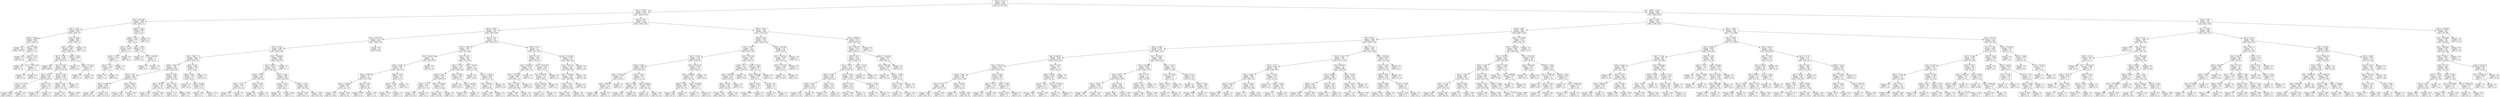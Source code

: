 digraph Tree {
node [shape=box] ;
0 [label="X[33] <= 0.156\nentropy = 0.796\nsamples = 32561\nvalue = [24720, 7841]"] ;
1 [label="X[0] <= 26.693\nentropy = 0.348\nsamples = 17585\nvalue = [16436, 1149]"] ;
0 -> 1 [labeldistance=2.5, labelangle=45, headlabel="True"] ;
2 [label="X[3] <= 6471.092\nentropy = 0.069\nsamples = 6287\nvalue = [6235, 52]"] ;
1 -> 2 ;
3 [label="X[0] <= 20.537\nentropy = 0.046\nsamples = 6258\nvalue = [6226, 32]"] ;
2 -> 3 ;
4 [label="X[20] <= 0.469\nentropy = 0.005\nsamples = 2344\nvalue = [2343, 1]"] ;
3 -> 4 ;
5 [label="entropy = 0.0\nsamples = 2326\nvalue = [2326, 0]"] ;
4 -> 5 ;
6 [label="X[54] <= 0.698\nentropy = 0.31\nsamples = 18\nvalue = [17, 1]"] ;
4 -> 6 ;
7 [label="entropy = 0.0\nsamples = 14\nvalue = [14, 0]"] ;
6 -> 7 ;
8 [label="X[46] <= 0.728\nentropy = 0.811\nsamples = 4\nvalue = [3, 1]"] ;
6 -> 8 ;
9 [label="entropy = 0.0\nsamples = 2\nvalue = [2, 0]"] ;
8 -> 9 ;
10 [label="X[1] <= 266177.164\nentropy = 1.0\nsamples = 2\nvalue = [1, 1]"] ;
8 -> 10 ;
11 [label="entropy = 0.0\nsamples = 1\nvalue = [1, 0]"] ;
10 -> 11 ;
12 [label="entropy = 0.0\nsamples = 1\nvalue = [0, 1]"] ;
10 -> 12 ;
13 [label="X[58] <= 0.166\nentropy = 0.067\nsamples = 3914\nvalue = [3883, 31]"] ;
3 -> 13 ;
14 [label="X[4] <= 2222.814\nentropy = 0.063\nsamples = 3912\nvalue = [3883, 29]"] ;
13 -> 14 ;
15 [label="X[0] <= 21.384\nentropy = 0.054\nsamples = 3905\nvalue = [3881, 24]"] ;
14 -> 15 ;
16 [label="entropy = 0.0\nsamples = 666\nvalue = [666, 0]"] ;
15 -> 16 ;
17 [label="X[0] <= 23.496\nentropy = 0.063\nsamples = 3239\nvalue = [3215, 24]"] ;
15 -> 17 ;
18 [label="X[8] <= 0.428\nentropy = 0.027\nsamples = 1447\nvalue = [1443, 4]"] ;
17 -> 18 ;
19 [label="X[17] <= 0.714\nentropy = 0.016\nsamples = 1394\nvalue = [1392, 2]"] ;
18 -> 19 ;
20 [label="entropy = 0.009\nsamples = 1369\nvalue = [1368, 1]"] ;
19 -> 20 ;
21 [label="entropy = 0.242\nsamples = 25\nvalue = [24, 1]"] ;
19 -> 21 ;
22 [label="X[19] <= 0.55\nentropy = 0.232\nsamples = 53\nvalue = [51, 2]"] ;
18 -> 22 ;
23 [label="entropy = 0.137\nsamples = 52\nvalue = [51, 1]"] ;
22 -> 23 ;
24 [label="entropy = 0.0\nsamples = 1\nvalue = [0, 1]"] ;
22 -> 24 ;
25 [label="X[98] <= 0.724\nentropy = 0.088\nsamples = 1792\nvalue = [1772, 20]"] ;
17 -> 25 ;
26 [label="X[60] <= 0.195\nentropy = 0.085\nsamples = 1791\nvalue = [1772, 19]"] ;
25 -> 26 ;
27 [label="entropy = 0.072\nsamples = 1712\nvalue = [1697, 15]"] ;
26 -> 27 ;
28 [label="entropy = 0.289\nsamples = 79\nvalue = [75, 4]"] ;
26 -> 28 ;
29 [label="entropy = 0.0\nsamples = 1\nvalue = [0, 1]"] ;
25 -> 29 ;
30 [label="X[48] <= 0.504\nentropy = 0.863\nsamples = 7\nvalue = [2, 5]"] ;
14 -> 30 ;
31 [label="entropy = 0.0\nsamples = 4\nvalue = [0, 4]"] ;
30 -> 31 ;
32 [label="X[4] <= 2274.578\nentropy = 0.918\nsamples = 3\nvalue = [2, 1]"] ;
30 -> 32 ;
33 [label="entropy = 0.0\nsamples = 1\nvalue = [0, 1]"] ;
32 -> 33 ;
34 [label="entropy = 0.0\nsamples = 2\nvalue = [2, 0]"] ;
32 -> 34 ;
35 [label="entropy = 0.0\nsamples = 2\nvalue = [0, 2]"] ;
13 -> 35 ;
36 [label="X[48] <= 0.432\nentropy = 0.894\nsamples = 29\nvalue = [9, 20]"] ;
2 -> 36 ;
37 [label="X[54] <= 0.222\nentropy = 0.985\nsamples = 21\nvalue = [9, 12]"] ;
36 -> 37 ;
38 [label="X[41] <= 0.715\nentropy = 0.946\nsamples = 11\nvalue = [7, 4]"] ;
37 -> 38 ;
39 [label="X[24] <= 0.752\nentropy = 0.764\nsamples = 9\nvalue = [7, 2]"] ;
38 -> 39 ;
40 [label="X[12] <= 0.47\nentropy = 0.544\nsamples = 8\nvalue = [7, 1]"] ;
39 -> 40 ;
41 [label="entropy = 0.0\nsamples = 7\nvalue = [7, 0]"] ;
40 -> 41 ;
42 [label="entropy = 0.0\nsamples = 1\nvalue = [0, 1]"] ;
40 -> 42 ;
43 [label="entropy = 0.0\nsamples = 1\nvalue = [0, 1]"] ;
39 -> 43 ;
44 [label="entropy = 0.0\nsamples = 2\nvalue = [0, 2]"] ;
38 -> 44 ;
45 [label="X[2] <= 12.89\nentropy = 0.722\nsamples = 10\nvalue = [2, 8]"] ;
37 -> 45 ;
46 [label="entropy = 0.0\nsamples = 6\nvalue = [0, 6]"] ;
45 -> 46 ;
47 [label="X[3] <= 8419.295\nentropy = 1.0\nsamples = 4\nvalue = [2, 2]"] ;
45 -> 47 ;
48 [label="entropy = 0.0\nsamples = 2\nvalue = [2, 0]"] ;
47 -> 48 ;
49 [label="entropy = 0.0\nsamples = 2\nvalue = [0, 2]"] ;
47 -> 49 ;
50 [label="entropy = 0.0\nsamples = 8\nvalue = [0, 8]"] ;
36 -> 50 ;
51 [label="X[26] <= 0.415\nentropy = 0.46\nsamples = 11298\nvalue = [10201, 1097]"] ;
1 -> 51 ;
52 [label="X[2] <= 12.685\nentropy = 0.547\nsamples = 7435\nvalue = [6497, 938]"] ;
51 -> 52 ;
53 [label="X[3] <= 10197.218\nentropy = 0.316\nsamples = 4672\nvalue = [4405, 267]"] ;
52 -> 53 ;
54 [label="X[5] <= 41.331\nentropy = 0.283\nsamples = 4633\nvalue = [4405, 228]"] ;
53 -> 54 ;
55 [label="X[4] <= 1988.777\nentropy = 0.203\nsamples = 3569\nvalue = [3456, 113]"] ;
54 -> 55 ;
56 [label="X[48] <= 0.569\nentropy = 0.191\nsamples = 3544\nvalue = [3440, 104]"] ;
55 -> 56 ;
57 [label="X[42] <= 0.38\nentropy = 0.162\nsamples = 3295\nvalue = [3217, 78]"] ;
56 -> 57 ;
58 [label="X[30] <= 0.409\nentropy = 0.135\nsamples = 3025\nvalue = [2968, 57]"] ;
57 -> 58 ;
59 [label="entropy = 0.08\nsamples = 1613\nvalue = [1597, 16]"] ;
58 -> 59 ;
60 [label="entropy = 0.19\nsamples = 1412\nvalue = [1371, 41]"] ;
58 -> 60 ;
61 [label="X[3] <= 3898.79\nentropy = 0.394\nsamples = 270\nvalue = [249, 21]"] ;
57 -> 61 ;
62 [label="entropy = 0.357\nsamples = 266\nvalue = [248, 18]"] ;
61 -> 62 ;
63 [label="entropy = 0.811\nsamples = 4\nvalue = [1, 3]"] ;
61 -> 63 ;
64 [label="X[64] <= 0.543\nentropy = 0.483\nsamples = 249\nvalue = [223, 26]"] ;
56 -> 64 ;
65 [label="X[0] <= 36.109\nentropy = 0.755\nsamples = 69\nvalue = [54, 15]"] ;
64 -> 65 ;
66 [label="entropy = 0.414\nsamples = 36\nvalue = [33, 3]"] ;
65 -> 66 ;
67 [label="entropy = 0.946\nsamples = 33\nvalue = [21, 12]"] ;
65 -> 67 ;
68 [label="X[7] <= 0.441\nentropy = 0.332\nsamples = 180\nvalue = [169, 11]"] ;
64 -> 68 ;
69 [label="entropy = 0.274\nsamples = 170\nvalue = [162, 8]"] ;
68 -> 69 ;
70 [label="entropy = 0.881\nsamples = 10\nvalue = [7, 3]"] ;
68 -> 70 ;
71 [label="X[8] <= 0.601\nentropy = 0.943\nsamples = 25\nvalue = [16, 9]"] ;
55 -> 71 ;
72 [label="X[63] <= 0.92\nentropy = 0.845\nsamples = 22\nvalue = [16, 6]"] ;
71 -> 72 ;
73 [label="entropy = 0.0\nsamples = 6\nvalue = [6, 0]"] ;
72 -> 73 ;
74 [label="X[0] <= 48.546\nentropy = 0.954\nsamples = 16\nvalue = [10, 6]"] ;
72 -> 74 ;
75 [label="entropy = 0.684\nsamples = 11\nvalue = [9, 2]"] ;
74 -> 75 ;
76 [label="entropy = 0.722\nsamples = 5\nvalue = [1, 4]"] ;
74 -> 76 ;
77 [label="entropy = 0.0\nsamples = 3\nvalue = [0, 3]"] ;
71 -> 77 ;
78 [label="X[3] <= 7669.862\nentropy = 0.494\nsamples = 1064\nvalue = [949, 115]"] ;
54 -> 78 ;
79 [label="X[0] <= 34.807\nentropy = 0.476\nsamples = 1057\nvalue = [949, 108]"] ;
78 -> 79 ;
80 [label="X[64] <= 0.926\nentropy = 0.314\nsamples = 388\nvalue = [366, 22]"] ;
79 -> 80 ;
81 [label="X[53] <= 0.827\nentropy = 0.392\nsamples = 272\nvalue = [251, 21]"] ;
80 -> 81 ;
82 [label="entropy = 0.38\nsamples = 271\nvalue = [251, 20]"] ;
81 -> 82 ;
83 [label="entropy = 0.0\nsamples = 1\nvalue = [0, 1]"] ;
81 -> 83 ;
84 [label="X[42] <= 0.673\nentropy = 0.072\nsamples = 116\nvalue = [115, 1]"] ;
80 -> 84 ;
85 [label="entropy = 0.0\nsamples = 98\nvalue = [98, 0]"] ;
84 -> 85 ;
86 [label="entropy = 0.31\nsamples = 18\nvalue = [17, 1]"] ;
84 -> 86 ;
87 [label="X[2] <= 5.309\nentropy = 0.553\nsamples = 669\nvalue = [583, 86]"] ;
79 -> 87 ;
88 [label="X[52] <= 0.597\nentropy = 0.118\nsamples = 63\nvalue = [62, 1]"] ;
87 -> 88 ;
89 [label="entropy = 0.0\nsamples = 55\nvalue = [55, 0]"] ;
88 -> 89 ;
90 [label="entropy = 0.544\nsamples = 8\nvalue = [7, 1]"] ;
88 -> 90 ;
91 [label="X[65] <= 0.517\nentropy = 0.585\nsamples = 606\nvalue = [521, 85]"] ;
87 -> 91 ;
92 [label="entropy = 0.435\nsamples = 279\nvalue = [254, 25]"] ;
91 -> 92 ;
93 [label="entropy = 0.688\nsamples = 327\nvalue = [267, 60]"] ;
91 -> 93 ;
94 [label="entropy = 0.0\nsamples = 7\nvalue = [0, 7]"] ;
78 -> 94 ;
95 [label="entropy = 0.0\nsamples = 39\nvalue = [0, 39]"] ;
53 -> 95 ;
96 [label="X[24] <= 0.231\nentropy = 0.8\nsamples = 2763\nvalue = [2092, 671]"] ;
52 -> 96 ;
97 [label="X[27] <= 0.996\nentropy = 0.931\nsamples = 941\nvalue = [615, 326]"] ;
96 -> 97 ;
98 [label="X[3] <= 24295.393\nentropy = 1.0\nsamples = 284\nvalue = [140, 144]"] ;
97 -> 98 ;
99 [label="X[56] <= 0.922\nentropy = 0.997\nsamples = 263\nvalue = [140, 123]"] ;
98 -> 99 ;
100 [label="X[42] <= 0.388\nentropy = 1.0\nsamples = 243\nvalue = [123, 120]"] ;
99 -> 100 ;
101 [label="X[3] <= 1744.566\nentropy = 0.997\nsamples = 219\nvalue = [117, 102]"] ;
100 -> 101 ;
102 [label="entropy = 0.979\nsamples = 193\nvalue = [113, 80]"] ;
101 -> 102 ;
103 [label="entropy = 0.619\nsamples = 26\nvalue = [4, 22]"] ;
101 -> 103 ;
104 [label="X[25] <= 0.587\nentropy = 0.811\nsamples = 24\nvalue = [6, 18]"] ;
100 -> 104 ;
105 [label="entropy = 0.994\nsamples = 11\nvalue = [5, 6]"] ;
104 -> 105 ;
106 [label="entropy = 0.391\nsamples = 13\nvalue = [1, 12]"] ;
104 -> 106 ;
107 [label="X[88] <= 0.344\nentropy = 0.61\nsamples = 20\nvalue = [17, 3]"] ;
99 -> 107 ;
108 [label="X[13] <= 0.022\nentropy = 0.485\nsamples = 19\nvalue = [17, 2]"] ;
107 -> 108 ;
109 [label="entropy = 0.323\nsamples = 17\nvalue = [16, 1]"] ;
108 -> 109 ;
110 [label="entropy = 1.0\nsamples = 2\nvalue = [1, 1]"] ;
108 -> 110 ;
111 [label="entropy = 0.0\nsamples = 1\nvalue = [0, 1]"] ;
107 -> 111 ;
112 [label="entropy = 0.0\nsamples = 21\nvalue = [0, 21]"] ;
98 -> 112 ;
113 [label="X[42] <= 0.871\nentropy = 0.851\nsamples = 657\nvalue = [475, 182]"] ;
97 -> 113 ;
114 [label="X[13] <= 0.732\nentropy = 0.733\nsamples = 501\nvalue = [398, 103]"] ;
113 -> 114 ;
115 [label="X[64] <= 0.46\nentropy = 0.764\nsamples = 441\nvalue = [343, 98]"] ;
114 -> 115 ;
116 [label="X[36] <= 0.16\nentropy = 0.872\nsamples = 171\nvalue = [121, 50]"] ;
115 -> 116 ;
117 [label="entropy = 0.855\nsamples = 168\nvalue = [121, 47]"] ;
116 -> 117 ;
118 [label="entropy = 0.0\nsamples = 3\nvalue = [0, 3]"] ;
116 -> 118 ;
119 [label="X[3] <= 12714.842\nentropy = 0.675\nsamples = 270\nvalue = [222, 48]"] ;
115 -> 119 ;
120 [label="entropy = 0.64\nsamples = 265\nvalue = [222, 43]"] ;
119 -> 120 ;
121 [label="entropy = 0.0\nsamples = 5\nvalue = [0, 5]"] ;
119 -> 121 ;
122 [label="X[0] <= 35.509\nentropy = 0.414\nsamples = 60\nvalue = [55, 5]"] ;
114 -> 122 ;
123 [label="entropy = 0.0\nsamples = 20\nvalue = [20, 0]"] ;
122 -> 123 ;
124 [label="X[3] <= 5303.425\nentropy = 0.544\nsamples = 40\nvalue = [35, 5]"] ;
122 -> 124 ;
125 [label="entropy = 0.485\nsamples = 38\nvalue = [34, 4]"] ;
124 -> 125 ;
126 [label="entropy = 1.0\nsamples = 2\nvalue = [1, 1]"] ;
124 -> 126 ;
127 [label="X[5] <= 38.973\nentropy = 1.0\nsamples = 156\nvalue = [77, 79]"] ;
113 -> 127 ;
128 [label="entropy = 0.0\nsamples = 18\nvalue = [18, 0]"] ;
127 -> 128 ;
129 [label="X[3] <= 11791.46\nentropy = 0.985\nsamples = 138\nvalue = [59, 79]"] ;
127 -> 129 ;
130 [label="X[3] <= 7858.597\nentropy = 1.0\nsamples = 120\nvalue = [59, 61]"] ;
129 -> 130 ;
131 [label="entropy = 0.999\nsamples = 113\nvalue = [59, 54]"] ;
130 -> 131 ;
132 [label="entropy = 0.0\nsamples = 7\nvalue = [0, 7]"] ;
130 -> 132 ;
133 [label="entropy = 0.0\nsamples = 18\nvalue = [0, 18]"] ;
129 -> 133 ;
134 [label="X[65] <= 0.325\nentropy = 0.7\nsamples = 1822\nvalue = [1477, 345]"] ;
96 -> 134 ;
135 [label="X[39] <= 0.752\nentropy = 0.582\nsamples = 912\nvalue = [785, 127]"] ;
134 -> 135 ;
136 [label="X[3] <= 19443.935\nentropy = 0.621\nsamples = 776\nvalue = [656, 120]"] ;
135 -> 136 ;
137 [label="X[3] <= 13556.243\nentropy = 0.608\nsamples = 771\nvalue = [656, 115]"] ;
136 -> 137 ;
138 [label="X[3] <= 7707.047\nentropy = 0.591\nsamples = 765\nvalue = [656, 109]"] ;
137 -> 138 ;
139 [label="entropy = 0.548\nsamples = 751\nvalue = [656, 95]"] ;
138 -> 139 ;
140 [label="entropy = 0.0\nsamples = 14\nvalue = [0, 14]"] ;
138 -> 140 ;
141 [label="entropy = 0.0\nsamples = 6\nvalue = [0, 6]"] ;
137 -> 141 ;
142 [label="entropy = 0.0\nsamples = 5\nvalue = [0, 5]"] ;
136 -> 142 ;
143 [label="X[3] <= 39761.695\nentropy = 0.293\nsamples = 136\nvalue = [129, 7]"] ;
135 -> 143 ;
144 [label="X[3] <= 9679.647\nentropy = 0.23\nsamples = 134\nvalue = [129, 5]"] ;
143 -> 144 ;
145 [label="X[3] <= 5644.89\nentropy = 0.156\nsamples = 132\nvalue = [129, 3]"] ;
144 -> 145 ;
146 [label="entropy = 0.115\nsamples = 130\nvalue = [128, 2]"] ;
145 -> 146 ;
147 [label="entropy = 1.0\nsamples = 2\nvalue = [1, 1]"] ;
145 -> 147 ;
148 [label="entropy = 0.0\nsamples = 2\nvalue = [0, 2]"] ;
144 -> 148 ;
149 [label="entropy = 0.0\nsamples = 2\nvalue = [0, 2]"] ;
143 -> 149 ;
150 [label="X[3] <= 15574.461\nentropy = 0.794\nsamples = 910\nvalue = [692, 218]"] ;
134 -> 150 ;
151 [label="X[3] <= 10551.34\nentropy = 0.774\nsamples = 896\nvalue = [692, 204]"] ;
150 -> 151 ;
152 [label="X[3] <= 7914.009\nentropy = 0.748\nsamples = 880\nvalue = [692, 188]"] ;
151 -> 152 ;
153 [label="X[35] <= 0.931\nentropy = 0.709\nsamples = 858\nvalue = [692, 166]"] ;
152 -> 153 ;
154 [label="entropy = 0.834\nsamples = 325\nvalue = [239, 86]"] ;
153 -> 154 ;
155 [label="entropy = 0.61\nsamples = 533\nvalue = [453, 80]"] ;
153 -> 155 ;
156 [label="entropy = 0.0\nsamples = 22\nvalue = [0, 22]"] ;
152 -> 156 ;
157 [label="entropy = 0.0\nsamples = 16\nvalue = [0, 16]"] ;
151 -> 157 ;
158 [label="entropy = 0.0\nsamples = 14\nvalue = [0, 14]"] ;
150 -> 158 ;
159 [label="X[64] <= 0.878\nentropy = 0.248\nsamples = 3863\nvalue = [3704, 159]"] ;
51 -> 159 ;
160 [label="X[56] <= 0.542\nentropy = 0.337\nsamples = 1747\nvalue = [1638, 109]"] ;
159 -> 160 ;
161 [label="X[0] <= 51.927\nentropy = 0.38\nsamples = 1409\nvalue = [1305, 104]"] ;
160 -> 161 ;
162 [label="X[12] <= 0.455\nentropy = 0.318\nsamples = 1163\nvalue = [1096, 67]"] ;
161 -> 162 ;
163 [label="X[54] <= 0.609\nentropy = 0.281\nsamples = 1048\nvalue = [997, 51]"] ;
162 -> 163 ;
164 [label="X[3] <= 15354.404\nentropy = 0.133\nsamples = 271\nvalue = [266, 5]"] ;
163 -> 164 ;
165 [label="X[3] <= 9899.015\nentropy = 0.111\nsamples = 270\nvalue = [266, 4]"] ;
164 -> 165 ;
166 [label="entropy = 0.088\nsamples = 269\nvalue = [266, 3]"] ;
165 -> 166 ;
167 [label="entropy = 0.0\nsamples = 1\nvalue = [0, 1]"] ;
165 -> 167 ;
168 [label="entropy = 0.0\nsamples = 1\nvalue = [0, 1]"] ;
164 -> 168 ;
169 [label="X[3] <= 7.096\nentropy = 0.324\nsamples = 777\nvalue = [731, 46]"] ;
163 -> 169 ;
170 [label="X[61] <= 0.463\nentropy = 0.26\nsamples = 727\nvalue = [695, 32]"] ;
169 -> 170 ;
171 [label="entropy = 0.284\nsamples = 647\nvalue = [615, 32]"] ;
170 -> 171 ;
172 [label="entropy = 0.0\nsamples = 80\nvalue = [80, 0]"] ;
170 -> 172 ;
173 [label="X[3] <= 4066.62\nentropy = 0.855\nsamples = 50\nvalue = [36, 14]"] ;
169 -> 173 ;
174 [label="entropy = 0.0\nsamples = 26\nvalue = [26, 0]"] ;
173 -> 174 ;
175 [label="entropy = 0.98\nsamples = 24\nvalue = [10, 14]"] ;
173 -> 175 ;
176 [label="X[3] <= 19731.518\nentropy = 0.582\nsamples = 115\nvalue = [99, 16]"] ;
162 -> 176 ;
177 [label="X[3] <= 2853.666\nentropy = 0.54\nsamples = 113\nvalue = [99, 14]"] ;
176 -> 177 ;
178 [label="X[85] <= 0.852\nentropy = 0.448\nsamples = 107\nvalue = [97, 10]"] ;
177 -> 178 ;
179 [label="entropy = 0.419\nsamples = 106\nvalue = [97, 9]"] ;
178 -> 179 ;
180 [label="entropy = 0.0\nsamples = 1\nvalue = [0, 1]"] ;
178 -> 180 ;
181 [label="X[3] <= 6076.644\nentropy = 0.918\nsamples = 6\nvalue = [2, 4]"] ;
177 -> 181 ;
182 [label="entropy = 0.0\nsamples = 2\nvalue = [2, 0]"] ;
181 -> 182 ;
183 [label="entropy = 0.0\nsamples = 4\nvalue = [0, 4]"] ;
181 -> 183 ;
184 [label="entropy = 0.0\nsamples = 2\nvalue = [0, 2]"] ;
176 -> 184 ;
185 [label="X[3] <= 2557.934\nentropy = 0.611\nsamples = 246\nvalue = [209, 37]"] ;
161 -> 185 ;
186 [label="X[46] <= 0.73\nentropy = 0.515\nsamples = 226\nvalue = [200, 26]"] ;
185 -> 186 ;
187 [label="X[4] <= 2366.716\nentropy = 0.554\nsamples = 202\nvalue = [176, 26]"] ;
186 -> 187 ;
188 [label="X[35] <= 0.028\nentropy = 0.529\nsamples = 200\nvalue = [176, 24]"] ;
187 -> 188 ;
189 [label="entropy = 0.596\nsamples = 159\nvalue = [136, 23]"] ;
188 -> 189 ;
190 [label="entropy = 0.165\nsamples = 41\nvalue = [40, 1]"] ;
188 -> 190 ;
191 [label="entropy = 0.0\nsamples = 2\nvalue = [0, 2]"] ;
187 -> 191 ;
192 [label="entropy = 0.0\nsamples = 24\nvalue = [24, 0]"] ;
186 -> 192 ;
193 [label="X[57] <= 0.852\nentropy = 0.993\nsamples = 20\nvalue = [9, 11]"] ;
185 -> 193 ;
194 [label="X[3] <= 9962.484\nentropy = 0.998\nsamples = 17\nvalue = [9, 8]"] ;
193 -> 194 ;
195 [label="X[45] <= 0.772\nentropy = 0.845\nsamples = 11\nvalue = [8, 3]"] ;
194 -> 195 ;
196 [label="entropy = 0.985\nsamples = 7\nvalue = [4, 3]"] ;
195 -> 196 ;
197 [label="entropy = 0.0\nsamples = 4\nvalue = [4, 0]"] ;
195 -> 197 ;
198 [label="X[12] <= 0.6\nentropy = 0.65\nsamples = 6\nvalue = [1, 5]"] ;
194 -> 198 ;
199 [label="entropy = 0.0\nsamples = 5\nvalue = [0, 5]"] ;
198 -> 199 ;
200 [label="entropy = 0.0\nsamples = 1\nvalue = [1, 0]"] ;
198 -> 200 ;
201 [label="entropy = 0.0\nsamples = 3\nvalue = [0, 3]"] ;
193 -> 201 ;
202 [label="X[4] <= 1995.492\nentropy = 0.111\nsamples = 338\nvalue = [333, 5]"] ;
160 -> 202 ;
203 [label="X[3] <= 10291.874\nentropy = 0.093\nsamples = 337\nvalue = [333, 4]"] ;
202 -> 203 ;
204 [label="X[3] <= 5772.903\nentropy = 0.053\nsamples = 335\nvalue = [333, 2]"] ;
203 -> 204 ;
205 [label="entropy = 0.0\nsamples = 333\nvalue = [333, 0]"] ;
204 -> 205 ;
206 [label="entropy = 0.0\nsamples = 2\nvalue = [0, 2]"] ;
204 -> 206 ;
207 [label="entropy = 0.0\nsamples = 2\nvalue = [0, 2]"] ;
203 -> 207 ;
208 [label="entropy = 0.0\nsamples = 1\nvalue = [0, 1]"] ;
202 -> 208 ;
209 [label="X[3] <= 26080.59\nentropy = 0.161\nsamples = 2116\nvalue = [2066, 50]"] ;
159 -> 209 ;
210 [label="X[3] <= 601.835\nentropy = 0.154\nsamples = 2113\nvalue = [2066, 47]"] ;
209 -> 210 ;
211 [label="X[58] <= 0.857\nentropy = 0.125\nsamples = 2038\nvalue = [2003, 35]"] ;
210 -> 211 ;
212 [label="X[5] <= 48.786\nentropy = 0.12\nsamples = 2035\nvalue = [2002, 33]"] ;
211 -> 212 ;
213 [label="X[42] <= 0.246\nentropy = 0.098\nsamples = 1891\nvalue = [1867, 24]"] ;
212 -> 213 ;
214 [label="X[85] <= 0.293\nentropy = 0.075\nsamples = 1739\nvalue = [1723, 16]"] ;
213 -> 214 ;
215 [label="entropy = 0.072\nsamples = 1738\nvalue = [1723, 15]"] ;
214 -> 215 ;
216 [label="entropy = 0.0\nsamples = 1\nvalue = [0, 1]"] ;
214 -> 216 ;
217 [label="X[35] <= 0.21\nentropy = 0.297\nsamples = 152\nvalue = [144, 8]"] ;
213 -> 217 ;
218 [label="entropy = 0.374\nsamples = 111\nvalue = [103, 8]"] ;
217 -> 218 ;
219 [label="entropy = 0.0\nsamples = 41\nvalue = [41, 0]"] ;
217 -> 219 ;
220 [label="X[13] <= 0.326\nentropy = 0.337\nsamples = 144\nvalue = [135, 9]"] ;
212 -> 220 ;
221 [label="X[39] <= 0.013\nentropy = 0.313\nsamples = 142\nvalue = [134, 8]"] ;
220 -> 221 ;
222 [label="entropy = 0.364\nsamples = 115\nvalue = [107, 8]"] ;
221 -> 222 ;
223 [label="entropy = 0.0\nsamples = 27\nvalue = [27, 0]"] ;
221 -> 223 ;
224 [label="X[54] <= 0.461\nentropy = 1.0\nsamples = 2\nvalue = [1, 1]"] ;
220 -> 224 ;
225 [label="entropy = 0.0\nsamples = 1\nvalue = [0, 1]"] ;
224 -> 225 ;
226 [label="entropy = 0.0\nsamples = 1\nvalue = [1, 0]"] ;
224 -> 226 ;
227 [label="X[5] <= 39.479\nentropy = 0.918\nsamples = 3\nvalue = [1, 2]"] ;
211 -> 227 ;
228 [label="entropy = 0.0\nsamples = 1\nvalue = [1, 0]"] ;
227 -> 228 ;
229 [label="entropy = 0.0\nsamples = 2\nvalue = [0, 2]"] ;
227 -> 229 ;
230 [label="X[3] <= 12106.388\nentropy = 0.634\nsamples = 75\nvalue = [63, 12]"] ;
210 -> 230 ;
231 [label="X[3] <= 3991.905\nentropy = 0.326\nsamples = 67\nvalue = [63, 4]"] ;
230 -> 231 ;
232 [label="entropy = 0.0\nsamples = 47\nvalue = [47, 0]"] ;
231 -> 232 ;
233 [label="X[50] <= 0.688\nentropy = 0.722\nsamples = 20\nvalue = [16, 4]"] ;
231 -> 233 ;
234 [label="X[57] <= 0.68\nentropy = 0.503\nsamples = 18\nvalue = [16, 2]"] ;
233 -> 234 ;
235 [label="entropy = 0.0\nsamples = 12\nvalue = [12, 0]"] ;
234 -> 235 ;
236 [label="entropy = 0.918\nsamples = 6\nvalue = [4, 2]"] ;
234 -> 236 ;
237 [label="entropy = 0.0\nsamples = 2\nvalue = [0, 2]"] ;
233 -> 237 ;
238 [label="entropy = 0.0\nsamples = 8\nvalue = [0, 8]"] ;
230 -> 238 ;
239 [label="entropy = 0.0\nsamples = 3\nvalue = [0, 3]"] ;
209 -> 239 ;
240 [label="X[48] <= 0.419\nentropy = 0.992\nsamples = 14976\nvalue = [8284, 6692]"] ;
0 -> 240 [labeldistance=2.5, labelangle=-45, headlabel="False"] ;
241 [label="X[42] <= 0.837\nentropy = 0.973\nsamples = 12850\nvalue = [7665, 5185]"] ;
240 -> 241 ;
242 [label="X[24] <= 0.483\nentropy = 0.923\nsamples = 10406\nvalue = [6887, 3519]"] ;
241 -> 242 ;
243 [label="X[2] <= 9.467\nentropy = 0.886\nsamples = 9182\nvalue = [6388, 2794]"] ;
242 -> 243 ;
244 [label="X[26] <= 0.486\nentropy = 0.794\nsamples = 5872\nvalue = [4467, 1405]"] ;
243 -> 244 ;
245 [label="X[3] <= 3360.301\nentropy = 0.506\nsamples = 1607\nvalue = [1427, 180]"] ;
244 -> 245 ;
246 [label="X[4] <= 1409.244\nentropy = 0.451\nsamples = 1537\nvalue = [1392, 145]"] ;
245 -> 246 ;
247 [label="X[50] <= 0.985\nentropy = 0.428\nsamples = 1487\nvalue = [1357, 130]"] ;
246 -> 247 ;
248 [label="X[11] <= 0.232\nentropy = 0.405\nsamples = 1409\nvalue = [1295, 114]"] ;
247 -> 248 ;
249 [label="entropy = 0.392\nsamples = 1388\nvalue = [1281, 107]"] ;
248 -> 249 ;
250 [label="entropy = 0.918\nsamples = 21\nvalue = [14, 7]"] ;
248 -> 250 ;
251 [label="X[0] <= 30.852\nentropy = 0.732\nsamples = 78\nvalue = [62, 16]"] ;
247 -> 251 ;
252 [label="entropy = 0.0\nsamples = 12\nvalue = [12, 0]"] ;
251 -> 252 ;
253 [label="entropy = 0.799\nsamples = 66\nvalue = [50, 16]"] ;
251 -> 253 ;
254 [label="X[15] <= 0.586\nentropy = 0.881\nsamples = 50\nvalue = [35, 15]"] ;
246 -> 254 ;
255 [label="X[41] <= 0.376\nentropy = 0.712\nsamples = 41\nvalue = [33, 8]"] ;
254 -> 255 ;
256 [label="entropy = 0.48\nsamples = 29\nvalue = [26, 3]"] ;
255 -> 256 ;
257 [label="entropy = 0.98\nsamples = 12\nvalue = [7, 5]"] ;
255 -> 257 ;
258 [label="X[5] <= 47.891\nentropy = 0.764\nsamples = 9\nvalue = [2, 7]"] ;
254 -> 258 ;
259 [label="entropy = 0.544\nsamples = 8\nvalue = [1, 7]"] ;
258 -> 259 ;
260 [label="entropy = 0.0\nsamples = 1\nvalue = [1, 0]"] ;
258 -> 260 ;
261 [label="X[58] <= 0.875\nentropy = 1.0\nsamples = 70\nvalue = [35, 35]"] ;
245 -> 261 ;
262 [label="X[92] <= 0.576\nentropy = 0.996\nsamples = 65\nvalue = [30, 35]"] ;
261 -> 262 ;
263 [label="X[17] <= 0.41\nentropy = 0.973\nsamples = 57\nvalue = [23, 34]"] ;
262 -> 263 ;
264 [label="entropy = 0.992\nsamples = 49\nvalue = [22, 27]"] ;
263 -> 264 ;
265 [label="entropy = 0.544\nsamples = 8\nvalue = [1, 7]"] ;
263 -> 265 ;
266 [label="X[1] <= 101264.247\nentropy = 0.544\nsamples = 8\nvalue = [7, 1]"] ;
262 -> 266 ;
267 [label="entropy = 0.0\nsamples = 1\nvalue = [0, 1]"] ;
266 -> 267 ;
268 [label="entropy = 0.0\nsamples = 7\nvalue = [7, 0]"] ;
266 -> 268 ;
269 [label="entropy = 0.0\nsamples = 5\nvalue = [5, 0]"] ;
261 -> 269 ;
270 [label="X[3] <= 6418.345\nentropy = 0.865\nsamples = 4265\nvalue = [3040, 1225]"] ;
244 -> 270 ;
271 [label="X[4] <= 1291.609\nentropy = 0.836\nsamples = 4136\nvalue = [3035, 1101]"] ;
270 -> 271 ;
272 [label="X[0] <= 38.574\nentropy = 0.819\nsamples = 3938\nvalue = [2935, 1003]"] ;
271 -> 272 ;
273 [label="X[5] <= 43.302\nentropy = 0.682\nsamples = 1718\nvalue = [1407, 311]"] ;
272 -> 273 ;
274 [label="entropy = 0.622\nsamples = 1157\nvalue = [978, 179]"] ;
273 -> 274 ;
275 [label="entropy = 0.787\nsamples = 561\nvalue = [429, 132]"] ;
273 -> 275 ;
276 [label="X[7] <= 0.312\nentropy = 0.895\nsamples = 2220\nvalue = [1528, 692]"] ;
272 -> 276 ;
277 [label="entropy = 0.882\nsamples = 2148\nvalue = [1502, 646]"] ;
276 -> 277 ;
278 [label="entropy = 0.944\nsamples = 72\nvalue = [26, 46]"] ;
276 -> 278 ;
279 [label="X[51] <= 0.701\nentropy = 1.0\nsamples = 198\nvalue = [100, 98]"] ;
271 -> 279 ;
280 [label="X[50] <= 0.52\nentropy = 0.998\nsamples = 191\nvalue = [100, 91]"] ;
279 -> 280 ;
281 [label="entropy = 0.991\nsamples = 160\nvalue = [89, 71]"] ;
280 -> 281 ;
282 [label="entropy = 0.938\nsamples = 31\nvalue = [11, 20]"] ;
280 -> 282 ;
283 [label="entropy = 0.0\nsamples = 7\nvalue = [0, 7]"] ;
279 -> 283 ;
284 [label="X[5] <= 22.053\nentropy = 0.237\nsamples = 129\nvalue = [5, 124]"] ;
270 -> 284 ;
285 [label="X[3] <= 12133.492\nentropy = 1.0\nsamples = 4\nvalue = [2, 2]"] ;
284 -> 285 ;
286 [label="X[50] <= 0.977\nentropy = 0.918\nsamples = 3\nvalue = [2, 1]"] ;
285 -> 286 ;
287 [label="entropy = 0.0\nsamples = 2\nvalue = [2, 0]"] ;
286 -> 287 ;
288 [label="entropy = 0.0\nsamples = 1\nvalue = [0, 1]"] ;
286 -> 288 ;
289 [label="entropy = 0.0\nsamples = 1\nvalue = [0, 1]"] ;
285 -> 289 ;
290 [label="X[0] <= 51.24\nentropy = 0.163\nsamples = 125\nvalue = [3, 122]"] ;
284 -> 290 ;
291 [label="entropy = 0.0\nsamples = 88\nvalue = [0, 88]"] ;
290 -> 291 ;
292 [label="X[10] <= 0.452\nentropy = 0.406\nsamples = 37\nvalue = [3, 34]"] ;
290 -> 292 ;
293 [label="entropy = 0.696\nsamples = 16\nvalue = [3, 13]"] ;
292 -> 293 ;
294 [label="entropy = 0.0\nsamples = 21\nvalue = [0, 21]"] ;
292 -> 294 ;
295 [label="X[46] <= 0.355\nentropy = 0.981\nsamples = 3310\nvalue = [1921, 1389]"] ;
243 -> 295 ;
296 [label="X[0] <= 37.014\nentropy = 0.987\nsamples = 3127\nvalue = [1771, 1356]"] ;
295 -> 296 ;
297 [label="X[27] <= 0.671\nentropy = 0.895\nsamples = 1228\nvalue = [845, 383]"] ;
296 -> 297 ;
298 [label="X[0] <= 23.641\nentropy = 0.882\nsamples = 1181\nvalue = [826, 355]"] ;
297 -> 298 ;
299 [label="X[52] <= 0.423\nentropy = 0.367\nsamples = 71\nvalue = [66, 5]"] ;
298 -> 299 ;
300 [label="entropy = 0.264\nsamples = 67\nvalue = [64, 3]"] ;
299 -> 300 ;
301 [label="entropy = 1.0\nsamples = 4\nvalue = [2, 2]"] ;
299 -> 301 ;
302 [label="X[0] <= 26.281\nentropy = 0.899\nsamples = 1110\nvalue = [760, 350]"] ;
298 -> 302 ;
303 [label="entropy = 0.737\nsamples = 154\nvalue = [122, 32]"] ;
302 -> 303 ;
304 [label="entropy = 0.918\nsamples = 956\nvalue = [638, 318]"] ;
302 -> 304 ;
305 [label="X[5] <= 37.315\nentropy = 0.973\nsamples = 47\nvalue = [19, 28]"] ;
297 -> 305 ;
306 [label="entropy = 0.0\nsamples = 5\nvalue = [5, 0]"] ;
305 -> 306 ;
307 [label="X[50] <= 0.804\nentropy = 0.918\nsamples = 42\nvalue = [14, 28]"] ;
305 -> 307 ;
308 [label="entropy = 1.0\nsamples = 22\nvalue = [11, 11]"] ;
307 -> 308 ;
309 [label="entropy = 0.61\nsamples = 20\nvalue = [3, 17]"] ;
307 -> 309 ;
310 [label="X[3] <= 987.698\nentropy = 1.0\nsamples = 1899\nvalue = [926, 973]"] ;
296 -> 310 ;
311 [label="X[4] <= 483.652\nentropy = 0.998\nsamples = 1643\nvalue = [865, 778]"] ;
310 -> 311 ;
312 [label="X[43] <= 0.01\nentropy = 0.993\nsamples = 1517\nvalue = [832, 685]"] ;
311 -> 312 ;
313 [label="entropy = 0.997\nsamples = 1425\nvalue = [756, 669]"] ;
312 -> 313 ;
314 [label="entropy = 0.667\nsamples = 92\nvalue = [76, 16]"] ;
312 -> 314 ;
315 [label="X[51] <= 0.274\nentropy = 0.83\nsamples = 126\nvalue = [33, 93]"] ;
311 -> 315 ;
316 [label="entropy = 0.871\nsamples = 113\nvalue = [33, 80]"] ;
315 -> 316 ;
317 [label="entropy = 0.0\nsamples = 13\nvalue = [0, 13]"] ;
315 -> 317 ;
318 [label="X[2] <= 14.666\nentropy = 0.792\nsamples = 256\nvalue = [61, 195]"] ;
310 -> 318 ;
319 [label="X[43] <= 0.045\nentropy = 0.811\nsamples = 244\nvalue = [61, 183]"] ;
318 -> 319 ;
320 [label="entropy = 0.785\nsamples = 235\nvalue = [55, 180]"] ;
319 -> 320 ;
321 [label="entropy = 0.918\nsamples = 9\nvalue = [6, 3]"] ;
319 -> 321 ;
322 [label="entropy = 0.0\nsamples = 12\nvalue = [0, 12]"] ;
318 -> 322 ;
323 [label="X[3] <= 6838.759\nentropy = 0.681\nsamples = 183\nvalue = [150, 33]"] ;
295 -> 323 ;
324 [label="X[13] <= 0.403\nentropy = 0.661\nsamples = 181\nvalue = [150, 31]"] ;
323 -> 324 ;
325 [label="X[60] <= 0.616\nentropy = 0.69\nsamples = 168\nvalue = [137, 31]"] ;
324 -> 325 ;
326 [label="X[56] <= 0.892\nentropy = 0.655\nsamples = 160\nvalue = [133, 27]"] ;
325 -> 326 ;
327 [label="entropy = 0.643\nsamples = 159\nvalue = [133, 26]"] ;
326 -> 327 ;
328 [label="entropy = 0.0\nsamples = 1\nvalue = [0, 1]"] ;
326 -> 328 ;
329 [label="X[2] <= 10.898\nentropy = 1.0\nsamples = 8\nvalue = [4, 4]"] ;
325 -> 329 ;
330 [label="entropy = 0.918\nsamples = 6\nvalue = [4, 2]"] ;
329 -> 330 ;
331 [label="entropy = 0.0\nsamples = 2\nvalue = [0, 2]"] ;
329 -> 331 ;
332 [label="entropy = 0.0\nsamples = 13\nvalue = [13, 0]"] ;
324 -> 332 ;
333 [label="entropy = 0.0\nsamples = 2\nvalue = [0, 2]"] ;
323 -> 333 ;
334 [label="X[3] <= 12173.648\nentropy = 0.975\nsamples = 1224\nvalue = [499, 725]"] ;
242 -> 334 ;
335 [label="X[4] <= 1569.284\nentropy = 0.985\nsamples = 1167\nvalue = [499, 668]"] ;
334 -> 335 ;
336 [label="X[3] <= 5743.745\nentropy = 0.993\nsamples = 1091\nvalue = [491, 600]"] ;
335 -> 336 ;
337 [label="X[50] <= 0.908\nentropy = 0.999\nsamples = 1020\nvalue = [490, 530]"] ;
336 -> 337 ;
338 [label="X[51] <= 0.519\nentropy = 0.997\nsamples = 663\nvalue = [352, 311]"] ;
337 -> 338 ;
339 [label="X[0] <= 57.768\nentropy = 0.989\nsamples = 581\nvalue = [326, 255]"] ;
338 -> 339 ;
340 [label="entropy = 0.997\nsamples = 487\nvalue = [258, 229]"] ;
339 -> 340 ;
341 [label="entropy = 0.851\nsamples = 94\nvalue = [68, 26]"] ;
339 -> 341 ;
342 [label="X[65] <= 0.967\nentropy = 0.901\nsamples = 82\nvalue = [26, 56]"] ;
338 -> 342 ;
343 [label="entropy = 0.0\nsamples = 10\nvalue = [0, 10]"] ;
342 -> 343 ;
344 [label="entropy = 0.944\nsamples = 72\nvalue = [26, 46]"] ;
342 -> 344 ;
345 [label="X[12] <= 0.597\nentropy = 0.963\nsamples = 357\nvalue = [138, 219]"] ;
337 -> 345 ;
346 [label="X[105] <= 0.877\nentropy = 0.933\nsamples = 304\nvalue = [106, 198]"] ;
345 -> 346 ;
347 [label="entropy = 0.982\nsamples = 19\nvalue = [11, 8]"] ;
346 -> 347 ;
348 [label="entropy = 0.918\nsamples = 285\nvalue = [95, 190]"] ;
346 -> 348 ;
349 [label="X[63] <= 0.624\nentropy = 0.969\nsamples = 53\nvalue = [32, 21]"] ;
345 -> 349 ;
350 [label="entropy = 0.0\nsamples = 5\nvalue = [5, 0]"] ;
349 -> 350 ;
351 [label="entropy = 0.989\nsamples = 48\nvalue = [27, 21]"] ;
349 -> 351 ;
352 [label="X[38] <= 0.594\nentropy = 0.107\nsamples = 71\nvalue = [1, 70]"] ;
336 -> 352 ;
353 [label="entropy = 0.0\nsamples = 64\nvalue = [0, 64]"] ;
352 -> 353 ;
354 [label="X[3] <= 6838.838\nentropy = 0.592\nsamples = 7\nvalue = [1, 6]"] ;
352 -> 354 ;
355 [label="entropy = 0.0\nsamples = 1\nvalue = [1, 0]"] ;
354 -> 355 ;
356 [label="entropy = 0.0\nsamples = 6\nvalue = [0, 6]"] ;
354 -> 356 ;
357 [label="X[4] <= 1857.528\nentropy = 0.485\nsamples = 76\nvalue = [8, 68]"] ;
335 -> 357 ;
358 [label="X[4] <= 1802.487\nentropy = 0.971\nsamples = 10\nvalue = [4, 6]"] ;
357 -> 358 ;
359 [label="entropy = 0.0\nsamples = 4\nvalue = [4, 0]"] ;
358 -> 359 ;
360 [label="entropy = 0.0\nsamples = 6\nvalue = [0, 6]"] ;
358 -> 360 ;
361 [label="X[38] <= 0.488\nentropy = 0.33\nsamples = 66\nvalue = [4, 62]"] ;
357 -> 361 ;
362 [label="X[1] <= 224997.022\nentropy = 0.127\nsamples = 57\nvalue = [1, 56]"] ;
361 -> 362 ;
363 [label="entropy = 0.0\nsamples = 43\nvalue = [0, 43]"] ;
362 -> 363 ;
364 [label="X[5] <= 51.927\nentropy = 0.371\nsamples = 14\nvalue = [1, 13]"] ;
362 -> 364 ;
365 [label="entropy = 0.0\nsamples = 10\nvalue = [0, 10]"] ;
364 -> 365 ;
366 [label="entropy = 0.811\nsamples = 4\nvalue = [1, 3]"] ;
364 -> 366 ;
367 [label="X[105] <= 0.12\nentropy = 0.918\nsamples = 9\nvalue = [3, 6]"] ;
361 -> 367 ;
368 [label="entropy = 0.0\nsamples = 1\nvalue = [1, 0]"] ;
367 -> 368 ;
369 [label="X[1] <= 139681.984\nentropy = 0.811\nsamples = 8\nvalue = [2, 6]"] ;
367 -> 369 ;
370 [label="entropy = 0.918\nsamples = 3\nvalue = [2, 1]"] ;
369 -> 370 ;
371 [label="entropy = 0.0\nsamples = 5\nvalue = [0, 5]"] ;
369 -> 371 ;
372 [label="entropy = 0.0\nsamples = 57\nvalue = [0, 57]"] ;
334 -> 372 ;
373 [label="X[2] <= 13.687\nentropy = 0.903\nsamples = 2444\nvalue = [778, 1666]"] ;
241 -> 373 ;
374 [label="X[2] <= 12.829\nentropy = 0.94\nsamples = 2028\nvalue = [724, 1304]"] ;
373 -> 374 ;
375 [label="X[12] <= 0.089\nentropy = 0.995\nsamples = 1179\nvalue = [539, 640]"] ;
374 -> 375 ;
376 [label="X[0] <= 37.394\nentropy = 0.98\nsamples = 994\nvalue = [414, 580]"] ;
375 -> 376 ;
377 [label="X[0] <= 24.404\nentropy = 0.995\nsamples = 323\nvalue = [175, 148]"] ;
376 -> 377 ;
378 [label="entropy = 0.0\nsamples = 15\nvalue = [15, 0]"] ;
377 -> 378 ;
379 [label="X[0] <= 31.217\nentropy = 0.999\nsamples = 308\nvalue = [160, 148]"] ;
377 -> 379 ;
380 [label="X[3] <= 14949.457\nentropy = 0.923\nsamples = 127\nvalue = [84, 43]"] ;
379 -> 380 ;
381 [label="entropy = 0.907\nsamples = 124\nvalue = [84, 40]"] ;
380 -> 381 ;
382 [label="entropy = 0.0\nsamples = 3\nvalue = [0, 3]"] ;
380 -> 382 ;
383 [label="X[22] <= 0.38\nentropy = 0.981\nsamples = 181\nvalue = [76, 105]"] ;
379 -> 383 ;
384 [label="entropy = 0.991\nsamples = 167\nvalue = [74, 93]"] ;
383 -> 384 ;
385 [label="entropy = 0.592\nsamples = 14\nvalue = [2, 12]"] ;
383 -> 385 ;
386 [label="X[3] <= 3963.836\nentropy = 0.939\nsamples = 671\nvalue = [239, 432]"] ;
376 -> 386 ;
387 [label="X[59] <= 0.598\nentropy = 0.974\nsamples = 584\nvalue = [237, 347]"] ;
386 -> 387 ;
388 [label="X[2] <= 8.835\nentropy = 0.972\nsamples = 580\nvalue = [233, 347]"] ;
387 -> 388 ;
389 [label="entropy = 0.863\nsamples = 35\nvalue = [25, 10]"] ;
388 -> 389 ;
390 [label="entropy = 0.959\nsamples = 545\nvalue = [208, 337]"] ;
388 -> 390 ;
391 [label="entropy = 0.0\nsamples = 4\nvalue = [4, 0]"] ;
387 -> 391 ;
392 [label="X[78] <= 0.137\nentropy = 0.158\nsamples = 87\nvalue = [2, 85]"] ;
386 -> 392 ;
393 [label="X[53] <= 0.731\nentropy = 0.091\nsamples = 86\nvalue = [1, 85]"] ;
392 -> 393 ;
394 [label="entropy = 0.414\nsamples = 12\nvalue = [1, 11]"] ;
393 -> 394 ;
395 [label="entropy = 0.0\nsamples = 74\nvalue = [0, 74]"] ;
393 -> 395 ;
396 [label="entropy = 0.0\nsamples = 1\nvalue = [1, 0]"] ;
392 -> 396 ;
397 [label="X[63] <= 0.186\nentropy = 0.909\nsamples = 185\nvalue = [125, 60]"] ;
375 -> 397 ;
398 [label="X[61] <= 0.307\nentropy = 0.391\nsamples = 13\nvalue = [12, 1]"] ;
397 -> 398 ;
399 [label="entropy = 0.0\nsamples = 9\nvalue = [9, 0]"] ;
398 -> 399 ;
400 [label="X[0] <= 53.606\nentropy = 0.811\nsamples = 4\nvalue = [3, 1]"] ;
398 -> 400 ;
401 [label="entropy = 0.0\nsamples = 1\nvalue = [0, 1]"] ;
400 -> 401 ;
402 [label="entropy = 0.0\nsamples = 3\nvalue = [3, 0]"] ;
400 -> 402 ;
403 [label="X[4] <= 664.005\nentropy = 0.928\nsamples = 172\nvalue = [113, 59]"] ;
397 -> 403 ;
404 [label="X[3] <= 8271.447\nentropy = 0.868\nsamples = 159\nvalue = [113, 46]"] ;
403 -> 404 ;
405 [label="X[3] <= 4608.099\nentropy = 0.843\nsamples = 155\nvalue = [113, 42]"] ;
404 -> 405 ;
406 [label="entropy = 0.829\nsamples = 153\nvalue = [113, 40]"] ;
405 -> 406 ;
407 [label="entropy = 0.0\nsamples = 2\nvalue = [0, 2]"] ;
405 -> 407 ;
408 [label="entropy = 0.0\nsamples = 4\nvalue = [0, 4]"] ;
404 -> 408 ;
409 [label="entropy = 0.0\nsamples = 13\nvalue = [0, 13]"] ;
403 -> 409 ;
410 [label="X[0] <= 29.995\nentropy = 0.756\nsamples = 849\nvalue = [185, 664]"] ;
374 -> 410 ;
411 [label="X[61] <= 0.678\nentropy = 0.98\nsamples = 72\nvalue = [30, 42]"] ;
410 -> 411 ;
412 [label="X[3] <= 555.418\nentropy = 0.99\nsamples = 68\nvalue = [30, 38]"] ;
411 -> 412 ;
413 [label="X[5] <= 49.495\nentropy = 1.0\nsamples = 59\nvalue = [29, 30]"] ;
412 -> 413 ;
414 [label="X[11] <= 0.847\nentropy = 0.984\nsamples = 40\nvalue = [23, 17]"] ;
413 -> 414 ;
415 [label="entropy = 0.968\nsamples = 38\nvalue = [23, 15]"] ;
414 -> 415 ;
416 [label="entropy = 0.0\nsamples = 2\nvalue = [0, 2]"] ;
414 -> 416 ;
417 [label="X[65] <= 0.573\nentropy = 0.9\nsamples = 19\nvalue = [6, 13]"] ;
413 -> 417 ;
418 [label="entropy = 0.0\nsamples = 5\nvalue = [0, 5]"] ;
417 -> 418 ;
419 [label="entropy = 0.985\nsamples = 14\nvalue = [6, 8]"] ;
417 -> 419 ;
420 [label="X[11] <= 0.192\nentropy = 0.503\nsamples = 9\nvalue = [1, 8]"] ;
412 -> 420 ;
421 [label="entropy = 0.0\nsamples = 8\nvalue = [0, 8]"] ;
420 -> 421 ;
422 [label="entropy = 0.0\nsamples = 1\nvalue = [1, 0]"] ;
420 -> 422 ;
423 [label="entropy = 0.0\nsamples = 4\nvalue = [0, 4]"] ;
411 -> 423 ;
424 [label="X[12] <= 0.735\nentropy = 0.721\nsamples = 777\nvalue = [155, 622]"] ;
410 -> 424 ;
425 [label="X[62] <= 0.992\nentropy = 0.682\nsamples = 708\nvalue = [128, 580]"] ;
424 -> 425 ;
426 [label="X[5] <= 28.434\nentropy = 0.677\nsamples = 706\nvalue = [126, 580]"] ;
425 -> 426 ;
427 [label="X[58] <= 0.424\nentropy = 0.89\nsamples = 13\nvalue = [9, 4]"] ;
426 -> 427 ;
428 [label="entropy = 0.0\nsamples = 8\nvalue = [8, 0]"] ;
427 -> 428 ;
429 [label="entropy = 0.722\nsamples = 5\nvalue = [1, 4]"] ;
427 -> 429 ;
430 [label="X[5] <= 48.004\nentropy = 0.655\nsamples = 693\nvalue = [117, 576]"] ;
426 -> 430 ;
431 [label="entropy = 0.725\nsamples = 392\nvalue = [79, 313]"] ;
430 -> 431 ;
432 [label="entropy = 0.547\nsamples = 301\nvalue = [38, 263]"] ;
430 -> 432 ;
433 [label="entropy = 0.0\nsamples = 2\nvalue = [2, 0]"] ;
425 -> 433 ;
434 [label="X[69] <= 0.301\nentropy = 0.966\nsamples = 69\nvalue = [27, 42]"] ;
424 -> 434 ;
435 [label="X[4] <= 332.909\nentropy = 0.973\nsamples = 67\nvalue = [27, 40]"] ;
434 -> 435 ;
436 [label="X[60] <= 0.102\nentropy = 0.989\nsamples = 57\nvalue = [25, 32]"] ;
435 -> 436 ;
437 [label="entropy = 0.979\nsamples = 53\nvalue = [22, 31]"] ;
436 -> 437 ;
438 [label="entropy = 0.811\nsamples = 4\nvalue = [3, 1]"] ;
436 -> 438 ;
439 [label="X[4] <= 1603.578\nentropy = 0.722\nsamples = 10\nvalue = [2, 8]"] ;
435 -> 439 ;
440 [label="entropy = 0.0\nsamples = 1\nvalue = [1, 0]"] ;
439 -> 440 ;
441 [label="entropy = 0.503\nsamples = 9\nvalue = [1, 8]"] ;
439 -> 441 ;
442 [label="entropy = 0.0\nsamples = 2\nvalue = [0, 2]"] ;
434 -> 442 ;
443 [label="X[4] <= 925.119\nentropy = 0.557\nsamples = 416\nvalue = [54, 362]"] ;
373 -> 443 ;
444 [label="X[12] <= 0.756\nentropy = 0.593\nsamples = 363\nvalue = [52, 311]"] ;
443 -> 444 ;
445 [label="X[5] <= 55.834\nentropy = 0.558\nsamples = 338\nvalue = [44, 294]"] ;
444 -> 445 ;
446 [label="X[5] <= 40.091\nentropy = 0.612\nsamples = 272\nvalue = [41, 231]"] ;
445 -> 446 ;
447 [label="X[5] <= 22.413\nentropy = 0.749\nsamples = 131\nvalue = [28, 103]"] ;
446 -> 447 ;
448 [label="entropy = 0.0\nsamples = 2\nvalue = [2, 0]"] ;
447 -> 448 ;
449 [label="X[0] <= 36.4\nentropy = 0.725\nsamples = 129\nvalue = [26, 103]"] ;
447 -> 449 ;
450 [label="entropy = 0.985\nsamples = 21\nvalue = [9, 12]"] ;
449 -> 450 ;
451 [label="entropy = 0.628\nsamples = 108\nvalue = [17, 91]"] ;
449 -> 451 ;
452 [label="X[105] <= 0.408\nentropy = 0.444\nsamples = 141\nvalue = [13, 128]"] ;
446 -> 452 ;
453 [label="X[85] <= 0.157\nentropy = 0.89\nsamples = 13\nvalue = [4, 9]"] ;
452 -> 453 ;
454 [label="entropy = 0.811\nsamples = 12\nvalue = [3, 9]"] ;
453 -> 454 ;
455 [label="entropy = 0.0\nsamples = 1\nvalue = [1, 0]"] ;
453 -> 455 ;
456 [label="X[8] <= 0.579\nentropy = 0.367\nsamples = 128\nvalue = [9, 119]"] ;
452 -> 456 ;
457 [label="entropy = 0.299\nsamples = 113\nvalue = [6, 107]"] ;
456 -> 457 ;
458 [label="entropy = 0.722\nsamples = 15\nvalue = [3, 12]"] ;
456 -> 458 ;
459 [label="X[27] <= 0.051\nentropy = 0.267\nsamples = 66\nvalue = [3, 63]"] ;
445 -> 459 ;
460 [label="X[3] <= 14347.578\nentropy = 0.619\nsamples = 13\nvalue = [2, 11]"] ;
459 -> 460 ;
461 [label="X[10] <= 0.929\nentropy = 0.684\nsamples = 11\nvalue = [2, 9]"] ;
460 -> 461 ;
462 [label="entropy = 0.0\nsamples = 2\nvalue = [0, 2]"] ;
461 -> 462 ;
463 [label="entropy = 0.764\nsamples = 9\nvalue = [2, 7]"] ;
461 -> 463 ;
464 [label="entropy = 0.0\nsamples = 2\nvalue = [0, 2]"] ;
460 -> 464 ;
465 [label="X[11] <= 0.681\nentropy = 0.135\nsamples = 53\nvalue = [1, 52]"] ;
459 -> 465 ;
466 [label="entropy = 0.0\nsamples = 46\nvalue = [0, 46]"] ;
465 -> 466 ;
467 [label="X[3] <= 9932.283\nentropy = 0.592\nsamples = 7\nvalue = [1, 6]"] ;
465 -> 467 ;
468 [label="entropy = 0.811\nsamples = 4\nvalue = [1, 3]"] ;
467 -> 468 ;
469 [label="entropy = 0.0\nsamples = 3\nvalue = [0, 3]"] ;
467 -> 469 ;
470 [label="X[63] <= 0.618\nentropy = 0.904\nsamples = 25\nvalue = [8, 17]"] ;
444 -> 470 ;
471 [label="entropy = 0.0\nsamples = 2\nvalue = [2, 0]"] ;
470 -> 471 ;
472 [label="X[0] <= 46.876\nentropy = 0.828\nsamples = 23\nvalue = [6, 17]"] ;
470 -> 472 ;
473 [label="X[2] <= 15.907\nentropy = 0.391\nsamples = 13\nvalue = [1, 12]"] ;
472 -> 473 ;
474 [label="entropy = 0.0\nsamples = 12\nvalue = [0, 12]"] ;
473 -> 474 ;
475 [label="entropy = 0.0\nsamples = 1\nvalue = [1, 0]"] ;
473 -> 475 ;
476 [label="X[25] <= 0.872\nentropy = 1.0\nsamples = 10\nvalue = [5, 5]"] ;
472 -> 476 ;
477 [label="X[92] <= 0.656\nentropy = 0.991\nsamples = 9\nvalue = [5, 4]"] ;
476 -> 477 ;
478 [label="entropy = 0.954\nsamples = 8\nvalue = [5, 3]"] ;
477 -> 478 ;
479 [label="entropy = 0.0\nsamples = 1\nvalue = [0, 1]"] ;
477 -> 479 ;
480 [label="entropy = 0.0\nsamples = 1\nvalue = [0, 1]"] ;
476 -> 480 ;
481 [label="X[4] <= 1433.491\nentropy = 0.232\nsamples = 53\nvalue = [2, 51]"] ;
443 -> 481 ;
482 [label="entropy = 0.0\nsamples = 1\nvalue = [1, 0]"] ;
481 -> 482 ;
483 [label="X[58] <= 0.068\nentropy = 0.137\nsamples = 52\nvalue = [1, 51]"] ;
481 -> 483 ;
484 [label="entropy = 0.0\nsamples = 47\nvalue = [0, 47]"] ;
483 -> 484 ;
485 [label="X[4] <= 1640.315\nentropy = 0.722\nsamples = 5\nvalue = [1, 4]"] ;
483 -> 485 ;
486 [label="entropy = 0.0\nsamples = 1\nvalue = [1, 0]"] ;
485 -> 486 ;
487 [label="entropy = 0.0\nsamples = 4\nvalue = [0, 4]"] ;
485 -> 487 ;
488 [label="X[29] <= 0.82\nentropy = 0.87\nsamples = 2126\nvalue = [619, 1507]"] ;
240 -> 488 ;
489 [label="X[2] <= 10.482\nentropy = 0.908\nsamples = 1804\nvalue = [583, 1221]"] ;
488 -> 489 ;
490 [label="X[2] <= 4.132\nentropy = 0.999\nsamples = 318\nvalue = [164, 154]"] ;
489 -> 490 ;
491 [label="entropy = 0.0\nsamples = 11\nvalue = [11, 0]"] ;
490 -> 491 ;
492 [label="X[0] <= 28.448\nentropy = 1.0\nsamples = 307\nvalue = [153, 154]"] ;
490 -> 492 ;
493 [label="X[10] <= 0.234\nentropy = 0.871\nsamples = 24\nvalue = [17, 7]"] ;
492 -> 493 ;
494 [label="entropy = 0.0\nsamples = 6\nvalue = [6, 0]"] ;
493 -> 494 ;
495 [label="X[1] <= 214574.915\nentropy = 0.964\nsamples = 18\nvalue = [11, 7]"] ;
493 -> 495 ;
496 [label="X[0] <= 26.107\nentropy = 0.544\nsamples = 8\nvalue = [7, 1]"] ;
495 -> 496 ;
497 [label="entropy = 0.0\nsamples = 5\nvalue = [5, 0]"] ;
496 -> 497 ;
498 [label="X[2] <= 9.485\nentropy = 0.918\nsamples = 3\nvalue = [2, 1]"] ;
496 -> 498 ;
499 [label="entropy = 0.0\nsamples = 1\nvalue = [1, 0]"] ;
498 -> 499 ;
500 [label="entropy = 1.0\nsamples = 2\nvalue = [1, 1]"] ;
498 -> 500 ;
501 [label="X[66] <= 0.705\nentropy = 0.971\nsamples = 10\nvalue = [4, 6]"] ;
495 -> 501 ;
502 [label="X[61] <= 0.209\nentropy = 0.811\nsamples = 8\nvalue = [2, 6]"] ;
501 -> 502 ;
503 [label="entropy = 0.592\nsamples = 7\nvalue = [1, 6]"] ;
502 -> 503 ;
504 [label="entropy = 0.0\nsamples = 1\nvalue = [1, 0]"] ;
502 -> 504 ;
505 [label="entropy = 0.0\nsamples = 2\nvalue = [2, 0]"] ;
501 -> 505 ;
506 [label="X[3] <= 5509.036\nentropy = 0.999\nsamples = 283\nvalue = [136, 147]"] ;
492 -> 506 ;
507 [label="X[5] <= 34.995\nentropy = 0.999\nsamples = 261\nvalue = [136, 125]"] ;
506 -> 507 ;
508 [label="X[60] <= 0.846\nentropy = 0.7\nsamples = 37\nvalue = [30, 7]"] ;
507 -> 508 ;
509 [label="X[1] <= 307590.956\nentropy = 0.592\nsamples = 35\nvalue = [30, 5]"] ;
508 -> 509 ;
510 [label="entropy = 0.449\nsamples = 32\nvalue = [29, 3]"] ;
509 -> 510 ;
511 [label="entropy = 0.918\nsamples = 3\nvalue = [1, 2]"] ;
509 -> 511 ;
512 [label="entropy = 0.0\nsamples = 2\nvalue = [0, 2]"] ;
508 -> 512 ;
513 [label="X[7] <= 0.08\nentropy = 0.998\nsamples = 224\nvalue = [106, 118]"] ;
507 -> 513 ;
514 [label="X[3] <= 4166.615\nentropy = 0.999\nsamples = 212\nvalue = [103, 109]"] ;
513 -> 514 ;
515 [label="entropy = 1.0\nsamples = 203\nvalue = [101, 102]"] ;
514 -> 515 ;
516 [label="entropy = 0.764\nsamples = 9\nvalue = [2, 7]"] ;
514 -> 516 ;
517 [label="X[63] <= 0.584\nentropy = 0.811\nsamples = 12\nvalue = [3, 9]"] ;
513 -> 517 ;
518 [label="entropy = 0.0\nsamples = 2\nvalue = [2, 0]"] ;
517 -> 518 ;
519 [label="entropy = 0.469\nsamples = 10\nvalue = [1, 9]"] ;
517 -> 519 ;
520 [label="entropy = 0.0\nsamples = 22\nvalue = [0, 22]"] ;
506 -> 520 ;
521 [label="X[0] <= 31.215\nentropy = 0.858\nsamples = 1486\nvalue = [419, 1067]"] ;
489 -> 521 ;
522 [label="X[4] <= 1867.75\nentropy = 1.0\nsamples = 204\nvalue = [101, 103]"] ;
521 -> 522 ;
523 [label="X[5] <= 30.973\nentropy = 0.998\nsamples = 187\nvalue = [99, 88]"] ;
522 -> 523 ;
524 [label="X[53] <= 0.864\nentropy = 0.65\nsamples = 18\nvalue = [15, 3]"] ;
523 -> 524 ;
525 [label="X[8] <= 0.144\nentropy = 0.971\nsamples = 5\nvalue = [2, 3]"] ;
524 -> 525 ;
526 [label="X[3] <= 6270.608\nentropy = 0.918\nsamples = 3\nvalue = [2, 1]"] ;
525 -> 526 ;
527 [label="entropy = 0.0\nsamples = 2\nvalue = [2, 0]"] ;
526 -> 527 ;
528 [label="entropy = 0.0\nsamples = 1\nvalue = [0, 1]"] ;
526 -> 528 ;
529 [label="entropy = 0.0\nsamples = 2\nvalue = [0, 2]"] ;
525 -> 529 ;
530 [label="entropy = 0.0\nsamples = 13\nvalue = [13, 0]"] ;
524 -> 530 ;
531 [label="X[0] <= 24.219\nentropy = 1.0\nsamples = 169\nvalue = [84, 85]"] ;
523 -> 531 ;
532 [label="X[2] <= 13.714\nentropy = 0.619\nsamples = 13\nvalue = [11, 2]"] ;
531 -> 532 ;
533 [label="X[64] <= 0.803\nentropy = 0.414\nsamples = 12\nvalue = [11, 1]"] ;
532 -> 533 ;
534 [label="entropy = 0.592\nsamples = 7\nvalue = [6, 1]"] ;
533 -> 534 ;
535 [label="entropy = 0.0\nsamples = 5\nvalue = [5, 0]"] ;
533 -> 535 ;
536 [label="entropy = 0.0\nsamples = 1\nvalue = [0, 1]"] ;
532 -> 536 ;
537 [label="X[65] <= 0.588\nentropy = 0.997\nsamples = 156\nvalue = [73, 83]"] ;
531 -> 537 ;
538 [label="X[10] <= 0.837\nentropy = 0.874\nsamples = 34\nvalue = [10, 24]"] ;
537 -> 538 ;
539 [label="entropy = 0.0\nsamples = 11\nvalue = [0, 11]"] ;
538 -> 539 ;
540 [label="entropy = 0.988\nsamples = 23\nvalue = [10, 13]"] ;
538 -> 540 ;
541 [label="X[12] <= 0.278\nentropy = 0.999\nsamples = 122\nvalue = [63, 59]"] ;
537 -> 541 ;
542 [label="entropy = 0.998\nsamples = 119\nvalue = [63, 56]"] ;
541 -> 542 ;
543 [label="entropy = 0.0\nsamples = 3\nvalue = [0, 3]"] ;
541 -> 543 ;
544 [label="X[22] <= 0.71\nentropy = 0.523\nsamples = 17\nvalue = [2, 15]"] ;
522 -> 544 ;
545 [label="X[8] <= 0.675\nentropy = 0.337\nsamples = 16\nvalue = [1, 15]"] ;
544 -> 545 ;
546 [label="entropy = 0.0\nsamples = 13\nvalue = [0, 13]"] ;
545 -> 546 ;
547 [label="X[5] <= 51.793\nentropy = 0.918\nsamples = 3\nvalue = [1, 2]"] ;
545 -> 547 ;
548 [label="entropy = 0.0\nsamples = 2\nvalue = [0, 2]"] ;
547 -> 548 ;
549 [label="entropy = 0.0\nsamples = 1\nvalue = [1, 0]"] ;
547 -> 549 ;
550 [label="entropy = 0.0\nsamples = 1\nvalue = [1, 0]"] ;
544 -> 550 ;
551 [label="X[4] <= 913.236\nentropy = 0.808\nsamples = 1282\nvalue = [318, 964]"] ;
521 -> 551 ;
552 [label="X[3] <= 27800.229\nentropy = 0.832\nsamples = 1156\nvalue = [305, 851]"] ;
551 -> 552 ;
553 [label="X[12] <= 0.676\nentropy = 0.839\nsamples = 1138\nvalue = [305, 833]"] ;
552 -> 553 ;
554 [label="X[3] <= 10068.974\nentropy = 0.818\nsamples = 1045\nvalue = [266, 779]"] ;
553 -> 554 ;
555 [label="X[3] <= 4096.102\nentropy = 0.842\nsamples = 985\nvalue = [266, 719]"] ;
554 -> 555 ;
556 [label="entropy = 0.873\nsamples = 884\nvalue = [259, 625]"] ;
555 -> 556 ;
557 [label="entropy = 0.363\nsamples = 101\nvalue = [7, 94]"] ;
555 -> 557 ;
558 [label="entropy = 0.0\nsamples = 60\nvalue = [0, 60]"] ;
554 -> 558 ;
559 [label="X[3] <= 1088.243\nentropy = 0.981\nsamples = 93\nvalue = [39, 54]"] ;
553 -> 559 ;
560 [label="X[53] <= 0.043\nentropy = 0.997\nsamples = 77\nvalue = [36, 41]"] ;
559 -> 560 ;
561 [label="entropy = 0.684\nsamples = 11\nvalue = [2, 9]"] ;
560 -> 561 ;
562 [label="entropy = 0.999\nsamples = 66\nvalue = [34, 32]"] ;
560 -> 562 ;
563 [label="X[3] <= 13048.39\nentropy = 0.696\nsamples = 16\nvalue = [3, 13]"] ;
559 -> 563 ;
564 [label="entropy = 0.881\nsamples = 10\nvalue = [3, 7]"] ;
563 -> 564 ;
565 [label="entropy = 0.0\nsamples = 6\nvalue = [0, 6]"] ;
563 -> 565 ;
566 [label="entropy = 0.0\nsamples = 18\nvalue = [0, 18]"] ;
552 -> 566 ;
567 [label="X[22] <= 0.844\nentropy = 0.479\nsamples = 126\nvalue = [13, 113]"] ;
551 -> 567 ;
568 [label="X[25] <= 0.933\nentropy = 0.432\nsamples = 124\nvalue = [11, 113]"] ;
567 -> 568 ;
569 [label="X[4] <= 1991.782\nentropy = 0.517\nsamples = 95\nvalue = [11, 84]"] ;
568 -> 569 ;
570 [label="X[4] <= 1721.231\nentropy = 0.323\nsamples = 85\nvalue = [5, 80]"] ;
569 -> 570 ;
571 [label="entropy = 0.971\nsamples = 5\nvalue = [3, 2]"] ;
570 -> 571 ;
572 [label="entropy = 0.169\nsamples = 80\nvalue = [2, 78]"] ;
570 -> 572 ;
573 [label="X[8] <= 0.843\nentropy = 0.971\nsamples = 10\nvalue = [6, 4]"] ;
569 -> 573 ;
574 [label="entropy = 1.0\nsamples = 8\nvalue = [4, 4]"] ;
573 -> 574 ;
575 [label="entropy = 0.0\nsamples = 2\nvalue = [2, 0]"] ;
573 -> 575 ;
576 [label="entropy = 0.0\nsamples = 29\nvalue = [0, 29]"] ;
568 -> 576 ;
577 [label="entropy = 0.0\nsamples = 2\nvalue = [2, 0]"] ;
567 -> 577 ;
578 [label="X[3] <= 77586.809\nentropy = 0.505\nsamples = 322\nvalue = [36, 286]"] ;
488 -> 578 ;
579 [label="X[3] <= 4378.908\nentropy = 0.547\nsamples = 285\nvalue = [36, 249]"] ;
578 -> 579 ;
580 [label="X[3] <= 3692.065\nentropy = 0.619\nsamples = 234\nvalue = [36, 198]"] ;
579 -> 580 ;
581 [label="X[4] <= 1294.27\nentropy = 0.601\nsamples = 232\nvalue = [34, 198]"] ;
580 -> 581 ;
582 [label="X[0] <= 51.152\nentropy = 0.662\nsamples = 186\nvalue = [32, 154]"] ;
581 -> 582 ;
583 [label="X[70] <= 0.116\nentropy = 0.576\nsamples = 146\nvalue = [20, 126]"] ;
582 -> 583 ;
584 [label="X[11] <= 0.67\nentropy = 0.56\nsamples = 145\nvalue = [19, 126]"] ;
583 -> 584 ;
585 [label="entropy = 0.601\nsamples = 123\nvalue = [18, 105]"] ;
584 -> 585 ;
586 [label="entropy = 0.267\nsamples = 22\nvalue = [1, 21]"] ;
584 -> 586 ;
587 [label="entropy = 0.0\nsamples = 1\nvalue = [1, 0]"] ;
583 -> 587 ;
588 [label="X[0] <= 67.861\nentropy = 0.881\nsamples = 40\nvalue = [12, 28]"] ;
582 -> 588 ;
589 [label="X[1] <= 182676.693\nentropy = 0.758\nsamples = 32\nvalue = [7, 25]"] ;
588 -> 589 ;
590 [label="entropy = 0.559\nsamples = 23\nvalue = [3, 20]"] ;
589 -> 590 ;
591 [label="entropy = 0.991\nsamples = 9\nvalue = [4, 5]"] ;
589 -> 591 ;
592 [label="X[1] <= 160810.506\nentropy = 0.954\nsamples = 8\nvalue = [5, 3]"] ;
588 -> 592 ;
593 [label="entropy = 0.0\nsamples = 2\nvalue = [0, 2]"] ;
592 -> 593 ;
594 [label="entropy = 0.65\nsamples = 6\nvalue = [5, 1]"] ;
592 -> 594 ;
595 [label="X[4] <= 1803.525\nentropy = 0.258\nsamples = 46\nvalue = [2, 44]"] ;
581 -> 595 ;
596 [label="X[1] <= 206160.197\nentropy = 0.918\nsamples = 3\nvalue = [2, 1]"] ;
595 -> 596 ;
597 [label="entropy = 0.0\nsamples = 2\nvalue = [2, 0]"] ;
596 -> 597 ;
598 [label="entropy = 0.0\nsamples = 1\nvalue = [0, 1]"] ;
596 -> 598 ;
599 [label="entropy = 0.0\nsamples = 43\nvalue = [0, 43]"] ;
595 -> 599 ;
600 [label="entropy = 0.0\nsamples = 2\nvalue = [2, 0]"] ;
580 -> 600 ;
601 [label="entropy = 0.0\nsamples = 51\nvalue = [0, 51]"] ;
579 -> 601 ;
602 [label="entropy = 0.0\nsamples = 37\nvalue = [0, 37]"] ;
578 -> 602 ;
}